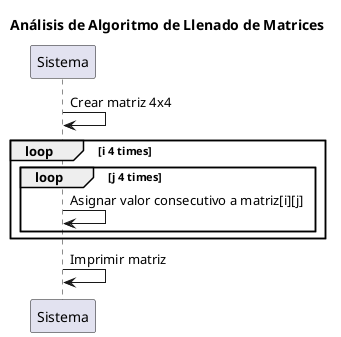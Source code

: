 @startuml
title Análisis de Algoritmo de Llenado de Matrices

participant Sistema

Sistema -> Sistema: Crear matriz 4x4
loop i 4 times
    loop j 4 times
        Sistema -> Sistema: Asignar valor consecutivo a matriz[i][j]
    end loop
end loop
Sistema -> Sistema: Imprimir matriz

@enduml

